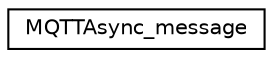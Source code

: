 digraph "Graphical Class Hierarchy"
{
 // LATEX_PDF_SIZE
  edge [fontname="Helvetica",fontsize="10",labelfontname="Helvetica",labelfontsize="10"];
  node [fontname="Helvetica",fontsize="10",shape=record];
  rankdir="LR";
  Node0 [label="MQTTAsync_message",height=0.2,width=0.4,color="black", fillcolor="white", style="filled",URL="$structMQTTAsync__message.html",tooltip=" "];
}
